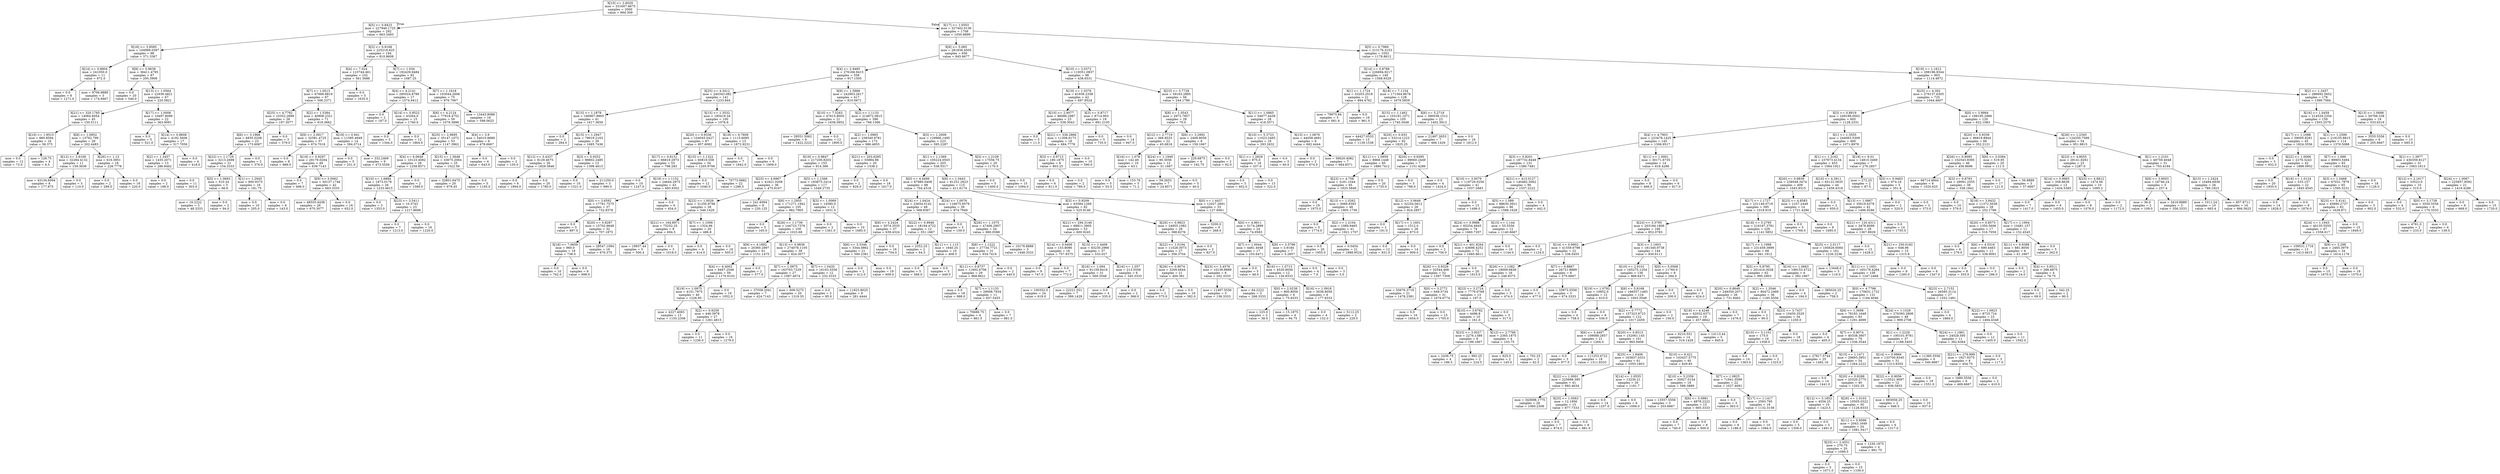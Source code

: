 digraph Tree {
node [shape=box] ;
0 [label="X[10] <= 2.6029\nmse = 331607.4675\nsamples = 2000\nvalue = 994.309"] ;
1 [label="X[5] <= 0.8423\nmse = 227946.1725\nsamples = 292\nvalue = 663.3493"] ;
0 -> 1 [labeldistance=2.5, labelangle=45, headlabel="True"] ;
2 [label="X[18] <= 3.9585\nmse = 104999.0397\nsamples = 98\nvalue = 371.3367"] ;
1 -> 2 ;
3 [label="X[14] <= 0.8804\nmse = 241050.0\nsamples = 11\nvalue = 972.0"] ;
2 -> 3 ;
4 [label="mse = 0.0\nsamples = 8\nvalue = 1271.0"] ;
3 -> 4 ;
5 [label="mse = 9706.8889\nsamples = 3\nvalue = 174.6667"] ;
3 -> 5 ;
6 [label="X[8] <= 0.9638\nmse = 36411.4795\nsamples = 87\nvalue = 295.3908"] ;
2 -> 6 ;
7 [label="mse = 0.0\nsamples = 20\nvalue = 546.0"] ;
6 -> 7 ;
8 [label="X[13] <= 1.0564\nmse = 22936.4821\nsamples = 67\nvalue = 220.5821"] ;
6 -> 8 ;
9 [label="X[21] <= 320.1785\nmse = 14064.6054\nsamples = 45\nvalue = 150.5111"] ;
8 -> 9 ;
10 [label="X[10] <= 1.9515\nmse = 860.8594\nsamples = 16\nvalue = 56.375"] ;
9 -> 10 ;
11 [label="mse = 0.0\nsamples = 12\nvalue = 73.0"] ;
10 -> 11 ;
12 [label="mse = 126.75\nsamples = 4\nvalue = 6.5"] ;
10 -> 12 ;
13 [label="X[8] <= 1.0952\nmse = 13762.799\nsamples = 29\nvalue = 202.4483"] ;
9 -> 13 ;
14 [label="X[12] <= 3.8109\nmse = 32284.4132\nsamples = 11\nvalue = 159.3636"] ;
13 -> 14 ;
15 [label="mse = 43134.6094\nsamples = 8\nvalue = 177.875"] ;
14 -> 15 ;
16 [label="mse = 0.0\nsamples = 3\nvalue = 110.0"] ;
14 -> 16 ;
17 [label="X[26] <= 1.13\nmse = 616.3951\nsamples = 18\nvalue = 228.7778"] ;
13 -> 17 ;
18 [label="mse = 0.0\nsamples = 2\nvalue = 299.0"] ;
17 -> 18 ;
19 [label="mse = 0.0\nsamples = 16\nvalue = 220.0"] ;
17 -> 19 ;
20 [label="X[17] <= 1.0006\nmse = 10497.8099\nsamples = 22\nvalue = 363.9091"] ;
8 -> 20 ;
21 [label="mse = 0.0\nsamples = 5\nvalue = 521.0"] ;
20 -> 21 ;
22 [label="X[14] <= 0.8608\nmse = 4192.5606\nsamples = 17\nvalue = 317.7059"] ;
20 -> 22 ;
23 [label="X[2] <= 1.3457\nmse = 1435.2071\nsamples = 13\nvalue = 286.8462"] ;
22 -> 23 ;
24 [label="mse = 0.0\nsamples = 2\nvalue = 198.0"] ;
23 -> 24 ;
25 [label="mse = 0.0\nsamples = 11\nvalue = 303.0"] ;
23 -> 25 ;
26 [label="mse = 0.0\nsamples = 4\nvalue = 418.0"] ;
22 -> 26 ;
27 [label="X[3] <= 0.9168\nmse = 225218.625\nsamples = 194\nvalue = 810.8608"] ;
1 -> 27 ;
28 [label="X[4] <= 7.024\nmse = 123744.461\nsamples = 102\nvalue = 561.5686"] ;
27 -> 28 ;
29 [label="X[7] <= 1.0513\nmse = 67666.8819\nsamples = 97\nvalue = 506.2371"] ;
28 -> 29 ;
30 [label="X[25] <= 4.7792\nmse = 10352.2899\nsamples = 26\nvalue = 197.3077"] ;
29 -> 30 ;
31 [label="X[6] <= 3.1968\nmse = 6835.0208\nsamples = 23\nvalue = 173.6087"] ;
30 -> 31 ;
32 [label="X[22] <= 1.1729\nmse = 3213.2698\nsamples = 21\nvalue = 154.3333"] ;
31 -> 32 ;
33 [label="X[5] <= 1.0693\nmse = 510.24\nsamples = 5\nvalue = 66.6"] ;
32 -> 33 ;
34 [label="mse = 16.2222\nsamples = 3\nvalue = 48.3333"] ;
33 -> 34 ;
35 [label="mse = 0.0\nsamples = 2\nvalue = 94.0"] ;
33 -> 35 ;
36 [label="X[1] <= 1.2945\nmse = 900.9375\nsamples = 16\nvalue = 181.75"] ;
32 -> 36 ;
37 [label="mse = 0.0\nsamples = 10\nvalue = 205.0"] ;
36 -> 37 ;
38 [label="mse = 0.0\nsamples = 6\nvalue = 143.0"] ;
36 -> 38 ;
39 [label="mse = 0.0\nsamples = 2\nvalue = 376.0"] ;
31 -> 39 ;
40 [label="mse = 0.0\nsamples = 3\nvalue = 379.0"] ;
30 -> 40 ;
41 [label="X[2] <= 1.5384\nmse = 40908.2321\nsamples = 71\nvalue = 619.3662"] ;
29 -> 41 ;
42 [label="X[9] <= 2.0917\nmse = 32581.4725\nsamples = 57\nvalue = 674.7018"] ;
41 -> 42 ;
43 [label="mse = 0.0\nsamples = 8\nvalue = 889.0"] ;
42 -> 43 ;
44 [label="X[19] <= 0.9297\nmse = 29179.0204\nsamples = 49\nvalue = 639.7143"] ;
42 -> 44 ;
45 [label="mse = 0.0\nsamples = 7\nvalue = 498.0"] ;
44 -> 45 ;
46 [label="X[9] <= 3.0062\nmse = 30137.1746\nsamples = 42\nvalue = 663.3333"] ;
44 -> 46 ;
47 [label="mse = 48555.4438\nsamples = 26\nvalue = 670.3077"] ;
46 -> 47 ;
48 [label="mse = 0.0\nsamples = 16\nvalue = 652.0"] ;
46 -> 48 ;
49 [label="X[19] <= 0.941\nmse = 11585.4949\nsamples = 14\nvalue = 394.0714"] ;
41 -> 49 ;
50 [label="mse = 0.0\nsamples = 5\nvalue = 251.0"] ;
49 -> 50 ;
51 [label="mse = 332.2469\nsamples = 9\nvalue = 473.5556"] ;
49 -> 51 ;
52 [label="mse = 0.0\nsamples = 5\nvalue = 1635.0"] ;
28 -> 52 ;
53 [label="X[7] <= 1.034\nmse = 192429.9484\nsamples = 92\nvalue = 1087.25"] ;
27 -> 53 ;
54 [label="X[4] <= 4.2141\nmse = 295024.8789\nsamples = 17\nvalue = 1574.9412"] ;
53 -> 54 ;
55 [label="mse = 0.0\nsamples = 2\nvalue = 187.0"] ;
54 -> 55 ;
56 [label="X[14] <= 0.8522\nmse = 43264.0\nsamples = 15\nvalue = 1760.0"] ;
54 -> 56 ;
57 [label="mse = 0.0\nsamples = 3\nvalue = 1344.0"] ;
56 -> 57 ;
58 [label="mse = 0.0\nsamples = 12\nvalue = 1864.0"] ;
56 -> 58 ;
59 [label="X[7] <= 1.1618\nmse = 103044.2606\nsamples = 75\nvalue = 976.7067"] ;
53 -> 59 ;
60 [label="X[6] <= 4.2124\nmse = 77918.4752\nsamples = 59\nvalue = 1079.3898"] ;
59 -> 60 ;
61 [label="X[25] <= 2.9695\nmse = 35147.1072\nsamples = 53\nvalue = 1147.3962"] ;
60 -> 61 ;
62 [label="X[4] <= 6.0649\nmse = 10123.4082\nsamples = 28\nvalue = 1258.8571"] ;
61 -> 62 ;
63 [label="X[10] <= 1.6884\nmse = 1873.0178\nsamples = 26\nvalue = 1233.4615"] ;
62 -> 63 ;
64 [label="mse = 0.0\nsamples = 3\nvalue = 1353.0"] ;
63 -> 64 ;
65 [label="X[23] <= 3.5411\nmse = 10.3743\nsamples = 23\nvalue = 1217.8696"] ;
63 -> 65 ;
66 [label="mse = 0.0\nsamples = 7\nvalue = 1213.0"] ;
65 -> 66 ;
67 [label="mse = 0.0\nsamples = 16\nvalue = 1220.0"] ;
65 -> 67 ;
68 [label="mse = 0.0\nsamples = 2\nvalue = 1589.0"] ;
62 -> 68 ;
69 [label="X[15] <= 1.5648\nmse = 33675.2064\nsamples = 25\nvalue = 1022.56"] ;
61 -> 69 ;
70 [label="mse = 32801.6475\nsamples = 20\nvalue = 979.45"] ;
69 -> 70 ;
71 [label="mse = 0.0\nsamples = 5\nvalue = 1195.0"] ;
69 -> 71 ;
72 [label="X[4] <= 3.9\nmse = 54010.8889\nsamples = 6\nvalue = 478.6667"] ;
60 -> 72 ;
73 [label="mse = 0.0\nsamples = 4\nvalue = 643.0"] ;
72 -> 73 ;
74 [label="mse = 0.0\nsamples = 2\nvalue = 150.0"] ;
72 -> 74 ;
75 [label="mse = 13443.8086\nsamples = 16\nvalue = 598.0625"] ;
59 -> 75 ;
76 [label="X[17] <= 1.0503\nmse = 327402.0136\nsamples = 1708\nvalue = 1050.8899"] ;
0 -> 76 [labeldistance=2.5, labelangle=-45, headlabel="False"] ;
77 [label="X[9] <= 5.085\nmse = 281836.4505\nsamples = 656\nvalue = 845.6677"] ;
76 -> 77 ;
78 [label="X[4] <= 2.9485\nmse = 276168.9415\nsamples = 558\nvalue = 917.1505"] ;
77 -> 78 ;
79 [label="X[25] <= 4.3412\nmse = 240343.082\nsamples = 141\nvalue = 1233.844"] ;
78 -> 79 ;
80 [label="X[15] <= 1.1878\nmse = 166907.8905\nsamples = 41\nvalue = 1617.3659"] ;
79 -> 80 ;
81 [label="mse = 0.0\nsamples = 2\nvalue = 284.0"] ;
80 -> 81 ;
82 [label="X[15] <= 1.2947\nmse = 79619.2163\nsamples = 39\nvalue = 1685.7436"] ;
80 -> 82 ;
83 [label="X[12] <= 3.4337\nmse = 8129.4675\nsamples = 26\nvalue = 1829.3846"] ;
82 -> 83 ;
84 [label="mse = 0.0\nsamples = 6\nvalue = 1994.0"] ;
83 -> 84 ;
85 [label="mse = 0.0\nsamples = 20\nvalue = 1780.0"] ;
83 -> 85 ;
86 [label="X[3] <= 0.9352\nmse = 98802.2485\nsamples = 13\nvalue = 1398.4615"] ;
82 -> 86 ;
87 [label="mse = 0.0\nsamples = 10\nvalue = 1521.0"] ;
86 -> 87 ;
88 [label="mse = 211250.0\nsamples = 3\nvalue = 990.0"] ;
86 -> 88 ;
89 [label="X[15] <= 1.3532\nmse = 185419.34\nsamples = 100\nvalue = 1076.6"] ;
79 -> 89 ;
90 [label="X[20] <= 0.9336\nmse = 104045.0427\nsamples = 87\nvalue = 957.6092"] ;
89 -> 90 ;
91 [label="X[17] <= 0.8151\nmse = 66819.2973\nsamples = 53\nvalue = 798.283"] ;
90 -> 91 ;
92 [label="mse = 0.0\nsamples = 10\nvalue = 1247.0"] ;
91 -> 92 ;
93 [label="X[19] <= 1.1152\nmse = 24644.2975\nsamples = 43\nvalue = 693.9302"] ;
91 -> 93 ;
94 [label="X[0] <= 3.6592\nmse = 17791.7575\nsamples = 37\nvalue = 732.8378"] ;
93 -> 94 ;
95 [label="mse = 0.0\nsamples = 5\nvalue = 897.0"] ;
94 -> 95 ;
96 [label="X[20] <= 0.8287\nmse = 15702.9648\nsamples = 32\nvalue = 707.1875"] ;
94 -> 96 ;
97 [label="X[18] <= 7.0659\nmse = 960.0\nsamples = 16\nvalue = 738.0"] ;
96 -> 97 ;
98 [label="mse = 0.0\nsamples = 10\nvalue = 762.0"] ;
97 -> 98 ;
99 [label="mse = 0.0\nsamples = 6\nvalue = 698.0"] ;
97 -> 99 ;
100 [label="mse = 28547.1094\nsamples = 16\nvalue = 676.375"] ;
96 -> 100 ;
101 [label="mse = 0.0\nsamples = 6\nvalue = 454.0"] ;
93 -> 101 ;
102 [label="X[15] <= 1.1322\nmse = 60819.558\nsamples = 34\nvalue = 1205.9706"] ;
90 -> 102 ;
103 [label="mse = 0.0\nsamples = 12\nvalue = 1040.0"] ;
102 -> 103 ;
104 [label="mse = 70773.0682\nsamples = 22\nvalue = 1296.5"] ;
102 -> 104 ;
105 [label="X[18] <= 6.7609\nmse = 1115.6095\nsamples = 13\nvalue = 1872.9231"] ;
89 -> 105 ;
106 [label="mse = 0.0\nsamples = 7\nvalue = 1842.0"] ;
105 -> 106 ;
107 [label="mse = 0.0\nsamples = 6\nvalue = 1909.0"] ;
105 -> 107 ;
108 [label="X[9] <= 1.5968\nmse = 242903.2617\nsamples = 417\nvalue = 810.0671"] ;
78 -> 108 ;
109 [label="X[10] <= 7.5263\nmse = 47615.8005\nsamples = 21\nvalue = 1638.0952"] ;
108 -> 109 ;
110 [label="mse = 29551.5062\nsamples = 9\nvalue = 1422.2222"] ;
109 -> 110 ;
111 [label="mse = 0.0\nsamples = 12\nvalue = 1800.0"] ;
109 -> 111 ;
112 [label="X[2] <= 1.1133\nmse = 214972.0815\nsamples = 396\nvalue = 766.1566"] ;
108 -> 112 ;
113 [label="X[2] <= 1.0965\nmse = 238340.9781\nsamples = 173\nvalue = 986.4855"] ;
112 -> 113 ;
114 [label="X[19] <= 0.9847\nmse = 217200.8203\nsamples = 153\nvalue = 914.366"] ;
113 -> 114 ;
115 [label="X[25] <= 4.6967\nmse = 41621.0208\nsamples = 36\nvalue = 475.9167"] ;
114 -> 115 ;
116 [label="X[22] <= 1.0026\nmse = 31250.9796\nsamples = 28\nvalue = 546.1429"] ;
115 -> 116 ;
117 [label="X[21] <= 164.8971\nmse = 75252.25\nsamples = 8\nvalue = 694.5"] ;
116 -> 117 ;
118 [label="mse = 19937.44\nsamples = 5\nvalue = 500.4"] ;
117 -> 118 ;
119 [label="mse = 0.0\nsamples = 3\nvalue = 1018.0"] ;
117 -> 119 ;
120 [label="X[7] <= 1.1006\nmse = 1324.96\nsamples = 20\nvalue = 486.8"] ;
116 -> 120 ;
121 [label="mse = 0.0\nsamples = 4\nvalue = 414.0"] ;
120 -> 121 ;
122 [label="mse = 0.0\nsamples = 16\nvalue = 505.0"] ;
120 -> 122 ;
123 [label="mse = 241.6094\nsamples = 8\nvalue = 230.125"] ;
115 -> 123 ;
124 [label="X[5] <= 1.1566\nmse = 193875.2414\nsamples = 117\nvalue = 1049.2735"] ;
114 -> 124 ;
125 [label="X[6] <= 1.2955\nmse = 171271.1942\nsamples = 105\nvalue = 982.7905"] ;
124 -> 125 ;
126 [label="mse = 0.0\nsamples = 5\nvalue = 165.0"] ;
125 -> 126 ;
127 [label="X[26] <= 1.1739\nmse = 144723.7376\nsamples = 100\nvalue = 1023.68"] ;
125 -> 127 ;
128 [label="X[9] <= 4.1892\nmse = 20360.2897\nsamples = 61\nvalue = 1151.1475"] ;
127 -> 128 ;
129 [label="X[4] <= 6.4002\nmse = 9497.2548\nsamples = 59\nvalue = 1170.6102"] ;
128 -> 129 ;
130 [label="X[19] <= 1.0975\nmse = 4151.7975\nsamples = 40\nvalue = 1226.95"] ;
129 -> 130 ;
131 [label="mse = 4227.4083\nsamples = 13\nvalue = 1155.2308"] ;
130 -> 131 ;
132 [label="X[2] <= 0.9259\nmse = 446.3978\nsamples = 27\nvalue = 1261.4815"] ;
130 -> 132 ;
133 [label="mse = 0.0\nsamples = 11\nvalue = 1236.0"] ;
132 -> 133 ;
134 [label="mse = 0.0\nsamples = 16\nvalue = 1279.0"] ;
132 -> 134 ;
135 [label="mse = 0.0\nsamples = 19\nvalue = 1052.0"] ;
129 -> 135 ;
136 [label="mse = 0.0\nsamples = 2\nvalue = 577.0"] ;
128 -> 136 ;
137 [label="X[13] <= 0.9836\nmse = 274078.1105\nsamples = 39\nvalue = 824.3077"] ;
127 -> 137 ;
138 [label="X[7] <= 1.0975\nmse = 163763.7229\nsamples = 27\nvalue = 1087.4074"] ;
137 -> 138 ;
139 [label="mse = 37058.2041\nsamples = 7\nvalue = 424.7143"] ;
138 -> 139 ;
140 [label="mse = 606.5275\nsamples = 20\nvalue = 1319.35"] ;
138 -> 140 ;
141 [label="X[7] <= 1.0435\nmse = 16103.5556\nsamples = 12\nvalue = 232.3333"] ;
137 -> 141 ;
142 [label="mse = 0.0\nsamples = 3\nvalue = 85.0"] ;
141 -> 142 ;
143 [label="mse = 11823.8025\nsamples = 9\nvalue = 281.4444"] ;
141 -> 143 ;
144 [label="X[3] <= 1.0069\nmse = 14580.0\nsamples = 12\nvalue = 1631.0"] ;
124 -> 144 ;
145 [label="mse = 0.0\nsamples = 2\nvalue = 1361.0"] ;
144 -> 145 ;
146 [label="mse = 0.0\nsamples = 10\nvalue = 1685.0"] ;
144 -> 146 ;
147 [label="X[21] <= 203.6285\nmse = 55884.96\nsamples = 20\nvalue = 1538.2"] ;
113 -> 147 ;
148 [label="mse = 0.0\nsamples = 2\nvalue = 829.0"] ;
147 -> 148 ;
149 [label="mse = 0.0\nsamples = 18\nvalue = 1617.0"] ;
147 -> 149 ;
150 [label="X[3] <= 1.2009\nmse = 129966.1495\nsamples = 223\nvalue = 595.2287"] ;
112 -> 150 ;
151 [label="X[1] <= 1.1369\nmse = 105224.0503\nsamples = 203\nvalue = 538.5517"] ;
150 -> 151 ;
152 [label="X[0] <= 4.4499\nmse = 87980.0408\nsamples = 88\nvalue = 704.4318"] ;
151 -> 152 ;
153 [label="X[24] <= 1.0424\nmse = 23654.0142\nsamples = 49\nvalue = 568.8367"] ;
152 -> 153 ;
154 [label="X[9] <= 4.2424\nmse = 5074.3535\nsamples = 37\nvalue = 639.4324"] ;
153 -> 154 ;
155 [label="X[6] <= 3.3346\nmse = 3344.0862\nsamples = 21\nvalue = 590.2381"] ;
154 -> 155 ;
156 [label="mse = 0.0\nsamples = 2\nvalue = 412.0"] ;
155 -> 156 ;
157 [label="mse = 0.0\nsamples = 19\nvalue = 609.0"] ;
155 -> 157 ;
158 [label="mse = 0.0\nsamples = 16\nvalue = 704.0"] ;
154 -> 158 ;
159 [label="X[22] <= 0.9946\nmse = 18194.4722\nsamples = 12\nvalue = 351.1667"] ;
153 -> 159 ;
160 [label="mse = 2352.25\nsamples = 2\nvalue = 64.5"] ;
159 -> 160 ;
161 [label="X[11] <= 1.115\nmse = 1640.25\nsamples = 10\nvalue = 408.5"] ;
159 -> 161 ;
162 [label="mse = 0.0\nsamples = 5\nvalue = 368.0"] ;
161 -> 162 ;
163 [label="mse = 0.0\nsamples = 5\nvalue = 449.0"] ;
161 -> 163 ;
164 [label="X[24] <= 1.0076\nmse = 116675.9579\nsamples = 39\nvalue = 874.7949"] ;
152 -> 164 ;
165 [label="mse = 0.0\nsamples = 5\nvalue = 159.0"] ;
164 -> 165 ;
166 [label="X[26] <= 1.1075\nmse = 47406.2907\nsamples = 34\nvalue = 980.0588"] ;
164 -> 166 ;
167 [label="X[8] <= 1.1222\nmse = 27734.7721\nsamples = 31\nvalue = 934.7419"] ;
166 -> 167 ;
168 [label="X[11] <= 0.8737\nmse = 11602.6706\nsamples = 29\nvalue = 968.8621"] ;
167 -> 168 ;
169 [label="mse = 0.0\nsamples = 18\nvalue = 988.0"] ;
168 -> 169 ;
170 [label="X[7] <= 1.1133\nmse = 29008.7934\nsamples = 11\nvalue = 937.5455"] ;
168 -> 170 ;
171 [label="mse = 70686.75\nsamples = 4\nvalue = 861.5"] ;
170 -> 171 ;
172 [label="mse = 0.0\nsamples = 7\nvalue = 981.0"] ;
170 -> 172 ;
173 [label="mse = 0.0\nsamples = 2\nvalue = 440.0"] ;
167 -> 173 ;
174 [label="mse = 10176.8889\nsamples = 3\nvalue = 1448.3333"] ;
166 -> 174 ;
175 [label="X[8] <= 1.0443\nmse = 81251.2623\nsamples = 115\nvalue = 411.6174"] ;
151 -> 175 ;
176 [label="X[3] <= 0.9209\nmse = 63584.1269\nsamples = 82\nvalue = 525.9146"] ;
175 -> 176 ;
177 [label="X[21] <= 294.3146\nmse = 68811.3905\nsamples = 53\nvalue = 600.9245"] ;
176 -> 177 ;
178 [label="X[14] <= 0.9406\nmse = 153.8086\nsamples = 16\nvalue = 757.9375"] ;
177 -> 178 ;
179 [label="mse = 0.0\nsamples = 9\nvalue = 747.0"] ;
178 -> 179 ;
180 [label="mse = 0.0\nsamples = 7\nvalue = 772.0"] ;
178 -> 180 ;
181 [label="X[15] <= 1.4406\nmse = 83230.2966\nsamples = 37\nvalue = 533.027"] ;
177 -> 181 ;
182 [label="X[16] <= 1.094\nmse = 91159.8418\nsamples = 31\nvalue = 569.3548"] ;
181 -> 182 ;
183 [label="mse = 100352.0\nsamples = 24\nvalue = 619.0"] ;
182 -> 183 ;
184 [label="mse = 22221.551\nsamples = 7\nvalue = 399.1429"] ;
182 -> 184 ;
185 [label="X[16] <= 1.057\nmse = 213.5556\nsamples = 6\nvalue = 345.3333"] ;
181 -> 185 ;
186 [label="mse = 0.0\nsamples = 4\nvalue = 335.0"] ;
185 -> 186 ;
187 [label="mse = 0.0\nsamples = 2\nvalue = 366.0"] ;
185 -> 187 ;
188 [label="X[20] <= 0.9823\nmse = 24955.1082\nsamples = 29\nvalue = 388.8276"] ;
176 -> 188 ;
189 [label="X[22] <= 1.0194\nmse = 11528.3073\nsamples = 27\nvalue = 356.3704"] ;
188 -> 189 ;
190 [label="X[26] <= 0.9074\nmse = 3209.6644\nsamples = 21\nvalue = 400.381"] ;
189 -> 190 ;
191 [label="mse = 0.0\nsamples = 2\nvalue = 575.0"] ;
190 -> 191 ;
192 [label="mse = 0.0\nsamples = 19\nvalue = 382.0"] ;
190 -> 192 ;
193 [label="X[23] <= 3.4576\nmse = 10136.8889\nsamples = 6\nvalue = 202.3333"] ;
189 -> 193 ;
194 [label="mse = 11497.5556\nsamples = 3\nvalue = 136.3333"] ;
193 -> 194 ;
195 [label="mse = 64.2222\nsamples = 3\nvalue = 268.3333"] ;
193 -> 195 ;
196 [label="mse = 0.0\nsamples = 2\nvalue = 827.0"] ;
188 -> 196 ;
197 [label="X[0] <= 1.4437\nmse = 12027.2691\nsamples = 33\nvalue = 127.6061"] ;
175 -> 197 ;
198 [label="mse = 3200.0\nsamples = 9\nvalue = 268.0"] ;
197 -> 198 ;
199 [label="X[0] <= 4.9611\nmse = 5174.2899\nsamples = 24\nvalue = 74.9583"] ;
197 -> 199 ;
200 [label="X[7] <= 1.0044\nmse = 4481.4048\nsamples = 17\nvalue = 103.6471"] ;
199 -> 200 ;
201 [label="mse = 0.0\nsamples = 5\nvalue = 48.0"] ;
200 -> 201 ;
202 [label="X[16] <= 1.0713\nmse = 4520.8056\nsamples = 12\nvalue = 126.8333"] ;
200 -> 202 ;
203 [label="X[0] <= 2.0238\nmse = 800.8056\nsamples = 6\nvalue = 75.8333"] ;
202 -> 203 ;
204 [label="mse = 225.0\nsamples = 2\nvalue = 38.0"] ;
203 -> 204 ;
205 [label="mse = 15.1875\nsamples = 4\nvalue = 94.75"] ;
203 -> 205 ;
206 [label="X[16] <= 1.0918\nmse = 3038.8056\nsamples = 6\nvalue = 177.8333"] ;
202 -> 206 ;
207 [label="mse = 0.0\nsamples = 4\nvalue = 152.0"] ;
206 -> 207 ;
208 [label="mse = 5112.25\nsamples = 2\nvalue = 229.5"] ;
206 -> 208 ;
209 [label="X[9] <= 3.5796\nmse = 3.9184\nsamples = 7\nvalue = 5.2857"] ;
199 -> 209 ;
210 [label="mse = 0.0\nsamples = 4\nvalue = 7.0"] ;
209 -> 210 ;
211 [label="mse = 0.0\nsamples = 3\nvalue = 3.0"] ;
209 -> 211 ;
212 [label="X[3] <= 1.2109\nmse = 17556.75\nsamples = 20\nvalue = 1170.5"] ;
150 -> 212 ;
213 [label="mse = 0.0\nsamples = 5\nvalue = 1400.0"] ;
212 -> 213 ;
214 [label="mse = 0.0\nsamples = 15\nvalue = 1094.0"] ;
212 -> 214 ;
215 [label="X[10] <= 3.0372\nmse = 119351.0837\nsamples = 98\nvalue = 438.6531"] ;
77 -> 215 ;
216 [label="X[19] <= 1.0376\nmse = 81938.2358\nsamples = 42\nvalue = 697.9524"] ;
215 -> 216 ;
217 [label="X[10] <= 2.9077\nmse = 86086.2987\nsamples = 23\nvalue = 538.3043"] ;
216 -> 217 ;
218 [label="mse = 0.0\nsamples = 5\nvalue = 11.0"] ;
217 -> 218 ;
219 [label="X[21] <= 336.2866\nmse = 11308.6173\nsamples = 18\nvalue = 684.7778"] ;
217 -> 219 ;
220 [label="X[3] <= 0.9713\nmse = 180.1875\nsamples = 8\nvalue = 803.25"] ;
219 -> 220 ;
221 [label="mse = 0.0\nsamples = 6\nvalue = 811.0"] ;
220 -> 221 ;
222 [label="mse = 0.0\nsamples = 2\nvalue = 780.0"] ;
220 -> 222 ;
223 [label="mse = 0.0\nsamples = 10\nvalue = 590.0"] ;
219 -> 223 ;
224 [label="X[3] <= 0.8717\nmse = 8714.903\nsamples = 19\nvalue = 891.2105"] ;
216 -> 224 ;
225 [label="mse = 0.0\nsamples = 5\nvalue = 735.0"] ;
224 -> 225 ;
226 [label="mse = 0.0\nsamples = 14\nvalue = 947.0"] ;
224 -> 226 ;
227 [label="X[23] <= 3.7728\nmse = 59163.2895\nsamples = 56\nvalue = 244.1786"] ;
215 -> 227 ;
228 [label="X[8] <= 1.0543\nmse = 2972.7857\nsamples = 28\nvalue = 70.0"] ;
227 -> 228 ;
229 [label="X[12] <= 2.7719\nmse = 366.8533\nsamples = 22\nvalue = 45.6818"] ;
228 -> 229 ;
230 [label="X[16] <= 1.078\nmse = 142.49\nsamples = 10\nvalue = 63.1"] ;
229 -> 230 ;
231 [label="mse = 0.0\nsamples = 5\nvalue = 55.0"] ;
230 -> 231 ;
232 [label="mse = 153.76\nsamples = 5\nvalue = 71.2"] ;
230 -> 232 ;
233 [label="X[24] <= 1.1949\nmse = 90.3056\nsamples = 12\nvalue = 31.1667"] ;
229 -> 233 ;
234 [label="mse = 59.2653\nsamples = 7\nvalue = 24.8571"] ;
233 -> 234 ;
235 [label="mse = 0.0\nsamples = 5\nvalue = 40.0"] ;
233 -> 235 ;
236 [label="X[6] <= 3.2992\nmse = 2408.8056\nsamples = 6\nvalue = 159.1667"] ;
228 -> 236 ;
237 [label="mse = 229.6875\nsamples = 4\nvalue = 192.75"] ;
236 -> 237 ;
238 [label="mse = 0.0\nsamples = 2\nvalue = 92.0"] ;
236 -> 238 ;
239 [label="X[11] <= 1.0865\nmse = 54677.4439\nsamples = 28\nvalue = 418.3571"] ;
227 -> 239 ;
240 [label="X[10] <= 5.3723\nmse = 11023.2465\nsamples = 19\nvalue = 293.2632"] ;
239 -> 240 ;
241 [label="X[1] <= 1.2829\nmse = 975.0\nsamples = 16\nvalue = 337.0"] ;
240 -> 241 ;
242 [label="mse = 0.0\nsamples = 3\nvalue = 402.0"] ;
241 -> 242 ;
243 [label="mse = 0.0\nsamples = 13\nvalue = 322.0"] ;
241 -> 243 ;
244 [label="mse = 0.0\nsamples = 3\nvalue = 60.0"] ;
240 -> 244 ;
245 [label="X[15] <= 1.0676\nmse = 44058.4691\nsamples = 9\nvalue = 682.4444"] ;
239 -> 245 ;
246 [label="mse = 0.0\nsamples = 2\nvalue = 674.0"] ;
245 -> 246 ;
247 [label="mse = 56620.4082\nsamples = 7\nvalue = 684.8571"] ;
245 -> 247 ;
248 [label="X[5] <= 0.7969\nmse = 313176.3153\nsamples = 1052\nvalue = 1178.8612"] ;
76 -> 248 ;
249 [label="X[14] <= 0.8788\nmse = 226694.9217\nsamples = 149\nvalue = 1568.9329"] ;
248 -> 249 ;
250 [label="X[1] <= 1.1724\nmse = 33203.2018\nsamples = 21\nvalue = 894.4762"] ;
249 -> 250 ;
251 [label="mse = 79975.84\nsamples = 5\nvalue = 681.6"] ;
250 -> 251 ;
252 [label="mse = 0.0\nsamples = 16\nvalue = 961.0"] ;
250 -> 252 ;
253 [label="X[18] <= 7.1154\nmse = 171564.8676\nsamples = 128\nvalue = 1679.5859"] ;
249 -> 253 ;
254 [label="X[15] <= 1.1462\nmse = 103191.1071\nsamples = 105\nvalue = 1740.3048"] ;
253 -> 254 ;
255 [label="mse = 44427.0533\nsamples = 13\nvalue = 1139.1538"] ;
254 -> 255 ;
256 [label="X[20] <= 0.933\nmse = 53214.1223\nsamples = 92\nvalue = 1825.25"] ;
254 -> 256 ;
257 [label="X[11] <= 1.0959\nmse = 8968.1448\nsamples = 85\nvalue = 1880.7412"] ;
256 -> 257 ;
258 [label="X[23] <= 4.708\nmse = 3181.1044\nsamples = 65\nvalue = 1925.5846"] ;
257 -> 258 ;
259 [label="mse = 0.0\nsamples = 19\nvalue = 1975.0"] ;
258 -> 259 ;
260 [label="X[13] <= 1.0262\nmse = 3069.8393\nsamples = 46\nvalue = 1905.1739"] ;
258 -> 260 ;
261 [label="mse = 0.0\nsamples = 5\nvalue = 1774.0"] ;
260 -> 261 ;
262 [label="X[2] <= 1.2104\nmse = 1089.9465\nsamples = 41\nvalue = 1921.1707"] ;
260 -> 262 ;
263 [label="mse = 0.0\nsamples = 20\nvalue = 1955.0"] ;
262 -> 263 ;
264 [label="mse = 0.0454\nsamples = 21\nvalue = 1888.9524"] ;
262 -> 264 ;
265 [label="mse = 0.0\nsamples = 20\nvalue = 1735.0"] ;
257 -> 265 ;
266 [label="X[20] <= 0.9395\nmse = 99060.2449\nsamples = 7\nvalue = 1151.4286"] ;
256 -> 266 ;
267 [label="mse = 0.0\nsamples = 3\nvalue = 788.0"] ;
266 -> 267 ;
268 [label="mse = 0.0\nsamples = 4\nvalue = 1424.0"] ;
266 -> 268 ;
269 [label="X[6] <= 5.2718\nmse = 390038.1512\nsamples = 23\nvalue = 1402.3913"] ;
253 -> 269 ;
270 [label="mse = 21497.2653\nsamples = 7\nvalue = 466.1429"] ;
269 -> 270 ;
271 [label="mse = 0.0\nsamples = 16\nvalue = 1812.0"] ;
269 -> 271 ;
272 [label="X[19] <= 1.1612\nmse = 298196.9344\nsamples = 903\nvalue = 1114.4972"] ;
248 -> 272 ;
273 [label="X[25] <= 4.302\nmse = 276137.6305\nsamples = 725\nvalue = 1044.4607"] ;
272 -> 273 ;
274 [label="X[3] <= 0.8919\nmse = 249198.0002\nsamples = 605\nvalue = 1128.2331"] ;
273 -> 274 ;
275 [label="X[4] <= 4.7903\nmse = 223478.1425\nsamples = 145\nvalue = 1306.9517"] ;
274 -> 275 ;
276 [label="X[3] <= 0.8201\nmse = 187732.8449\nsamples = 131\nvalue = 1380.7481"] ;
275 -> 276 ;
277 [label="X[10] <= 3.0079\nmse = 119729.0256\nsamples = 41\nvalue = 1037.2683"] ;
276 -> 277 ;
278 [label="X[12] <= 3.0649\nmse = 32254.0612\nsamples = 28\nvalue = 824.2857"] ;
277 -> 278 ;
279 [label="mse = 0.0\nsamples = 2\nvalue = 191.0"] ;
278 -> 279 ;
280 [label="X[17] <= 1.1601\nmse = 1512.0\nsamples = 26\nvalue = 873.0"] ;
278 -> 280 ;
281 [label="mse = 0.0\nsamples = 12\nvalue = 831.0"] ;
280 -> 281 ;
282 [label="mse = 0.0\nsamples = 14\nvalue = 909.0"] ;
280 -> 282 ;
283 [label="mse = 0.0\nsamples = 13\nvalue = 1496.0"] ;
277 -> 283 ;
284 [label="X[21] <= 413.0127\nmse = 140482.5062\nsamples = 90\nvalue = 1537.2222"] ;
276 -> 284 ;
285 [label="X[5] <= 1.089\nmse = 88630.3921\nsamples = 86\nvalue = 1588.1628"] ;
284 -> 285 ;
286 [label="X[24] <= 0.9986\nmse = 65254.4945\nsamples = 74\nvalue = 1660.7297"] ;
285 -> 286 ;
287 [label="mse = 0.0\nsamples = 2\nvalue = 756.0"] ;
286 -> 287 ;
288 [label="X[21] <= 401.8264\nmse = 43698.4252\nsamples = 72\nvalue = 1685.8611"] ;
286 -> 288 ;
289 [label="X[26] <= 0.9329\nmse = 32544.466\nsamples = 52\nvalue = 1597.7308"] ;
288 -> 289 ;
290 [label="mse = 55676.3719\nsamples = 21\nvalue = 1478.2381"] ;
289 -> 290 ;
291 [label="X[0] <= 3.2772\nmse = 649.5734\nsamples = 31\nvalue = 1678.6774"] ;
289 -> 291 ;
292 [label="mse = 0.0\nsamples = 16\nvalue = 1654.0"] ;
291 -> 292 ;
293 [label="mse = 0.0\nsamples = 15\nvalue = 1705.0"] ;
291 -> 293 ;
294 [label="mse = 0.0\nsamples = 20\nvalue = 1915.0"] ;
288 -> 294 ;
295 [label="X[15] <= 1.144\nmse = 55.5556\nsamples = 12\nvalue = 1140.6667"] ;
285 -> 295 ;
296 [label="mse = 0.0\nsamples = 10\nvalue = 1144.0"] ;
295 -> 296 ;
297 [label="mse = 0.0\nsamples = 2\nvalue = 1124.0"] ;
295 -> 297 ;
298 [label="mse = 0.0\nsamples = 4\nvalue = 442.0"] ;
284 -> 298 ;
299 [label="X[11] <= 1.0001\nmse = 30171.6735\nsamples = 14\nvalue = 616.4286"] ;
275 -> 299 ;
300 [label="mse = 0.0\nsamples = 8\nvalue = 466.0"] ;
299 -> 300 ;
301 [label="mse = 0.0\nsamples = 6\nvalue = 817.0"] ;
299 -> 301 ;
302 [label="X[1] <= 1.3555\nmse = 244063.5309\nsamples = 460\nvalue = 1071.8978"] ;
274 -> 302 ;
303 [label="X[1] <= 1.3162\nmse = 237673.4134\nsamples = 453\nvalue = 1084.1921"] ;
302 -> 303 ;
304 [label="X[20] <= 0.9839\nmse = 239548.3474\nsamples = 409\nvalue = 1043.9315"] ;
303 -> 304 ;
305 [label="X[17] <= 1.1727\nmse = 231149.0719\nsamples = 395\nvalue = 1019.919"] ;
304 -> 305 ;
306 [label="X[23] <= 3.3795\nmse = 203184.1806\nsamples = 166\nvalue = 852.0783"] ;
305 -> 306 ;
307 [label="X[14] <= 0.9902\nmse = 41559.6798\nsamples = 22\nvalue = 338.0455"] ;
306 -> 307 ;
308 [label="X[26] <= 1.1382\nmse = 18009.6836\nsamples = 16\nvalue = 248.9375"] ;
307 -> 308 ;
309 [label="X[23] <= 3.2724\nmse = 7779.0769\nsamples = 13\nvalue = 197.0"] ;
308 -> 309 ;
310 [label="X[10] <= 3.6782\nmse = 4496.8\nsamples = 10\nvalue = 161.0"] ;
309 -> 310 ;
311 [label="X[23] <= 3.0027\nmse = 2276.1389\nsamples = 6\nvalue = 199.1667"] ;
310 -> 311 ;
312 [label="mse = 2436.75\nsamples = 4\nvalue = 186.5"] ;
311 -> 312 ;
313 [label="mse = 992.25\nsamples = 2\nvalue = 224.5"] ;
311 -> 313 ;
314 [label="X[12] <= 2.7766\nmse = 2365.1875\nsamples = 4\nvalue = 103.75"] ;
310 -> 314 ;
315 [label="mse = 625.0\nsamples = 2\nvalue = 145.0"] ;
314 -> 315 ;
316 [label="mse = 702.25\nsamples = 2\nvalue = 62.5"] ;
314 -> 316 ;
317 [label="mse = 0.0\nsamples = 3\nvalue = 317.0"] ;
309 -> 317 ;
318 [label="mse = 0.0\nsamples = 3\nvalue = 474.0"] ;
308 -> 318 ;
319 [label="X[7] <= 0.8867\nmse = 26721.8889\nsamples = 6\nvalue = 575.6667"] ;
307 -> 319 ;
320 [label="mse = 0.0\nsamples = 3\nvalue = 477.0"] ;
319 -> 320 ;
321 [label="mse = 33973.5556\nsamples = 3\nvalue = 674.3333"] ;
319 -> 321 ;
322 [label="X[3] <= 1.1603\nmse = 181340.9738\nsamples = 144\nvalue = 930.6111"] ;
306 -> 322 ;
323 [label="X[10] <= 2.9101\nmse = 165275.1254\nsamples = 136\nvalue = 968.6471"] ;
322 -> 323 ;
324 [label="X[19] <= 1.0792\nmse = 10952.0\nsamples = 12\nvalue = 610.0"] ;
323 -> 324 ;
325 [label="mse = 0.0\nsamples = 4\nvalue = 758.0"] ;
324 -> 325 ;
326 [label="mse = 0.0\nsamples = 8\nvalue = 536.0"] ;
324 -> 326 ;
327 [label="X[6] <= 5.8168\nmse = 166557.1483\nsamples = 124\nvalue = 1003.3548"] ;
323 -> 327 ;
328 [label="X[2] <= 0.7772\nmse = 157323.9723\nsamples = 122\nvalue = 1017.2459"] ;
327 -> 328 ;
329 [label="X[6] <= 3.4497\nmse = 109088.2857\nsamples = 21\nvalue = 1264.0"] ;
328 -> 329 ;
330 [label="mse = 0.0\nsamples = 3\nvalue = 977.0"] ;
329 -> 330 ;
331 [label="mse = 111253.4722\nsamples = 18\nvalue = 1311.8333"] ;
329 -> 331 ;
332 [label="X[20] <= 0.8513\nmse = 152061.145\nsamples = 101\nvalue = 965.9406"] ;
328 -> 332 ;
333 [label="X[25] <= 1.8406\nmse = 163837.0331\nsamples = 61\nvalue = 1055.1803"] ;
332 -> 333 ;
334 [label="X[22] <= 1.0001\nmse = 225686.395\nsamples = 41\nvalue = 993.4634"] ;
333 -> 334 ;
335 [label="mse = 343698.1775\nsamples = 26\nvalue = 1060.2308"] ;
334 -> 335 ;
336 [label="X[25] <= 1.0563\nmse = 12.1956\nsamples = 15\nvalue = 877.7333"] ;
334 -> 336 ;
337 [label="mse = 0.0\nsamples = 7\nvalue = 874.0"] ;
336 -> 337 ;
338 [label="mse = 0.0\nsamples = 8\nvalue = 881.0"] ;
336 -> 338 ;
339 [label="X[14] <= 1.0555\nmse = 13230.21\nsamples = 20\nvalue = 1181.7"] ;
333 -> 339 ;
340 [label="mse = 0.0\nsamples = 14\nvalue = 1257.0"] ;
339 -> 340 ;
341 [label="mse = 0.0\nsamples = 6\nvalue = 1006.0"] ;
339 -> 341 ;
342 [label="X[10] <= 6.421\nmse = 103437.5775\nsamples = 40\nvalue = 829.85"] ;
332 -> 342 ;
343 [label="X[10] <= 5.2359\nmse = 35927.0154\nsamples = 18\nvalue = 588.3889"] ;
342 -> 343 ;
344 [label="mse = 13557.5556\nsamples = 3\nvalue = 203.6667"] ;
343 -> 344 ;
345 [label="X[6] <= 5.0981\nmse = 4878.2222\nsamples = 15\nvalue = 665.3333"] ;
343 -> 345 ;
346 [label="mse = 0.0\nsamples = 7\nvalue = 740.0"] ;
345 -> 346 ;
347 [label="mse = 0.0\nsamples = 8\nvalue = 600.0"] ;
345 -> 347 ;
348 [label="X[7] <= 1.0825\nmse = 71941.0599\nsamples = 22\nvalue = 1027.4091"] ;
342 -> 348 ;
349 [label="mse = 0.0\nsamples = 3\nvalue = 363.0"] ;
348 -> 349 ;
350 [label="X[17] <= 1.1417\nmse = 2593.795\nsamples = 19\nvalue = 1132.3158"] ;
348 -> 350 ;
351 [label="mse = 0.0\nsamples = 9\nvalue = 1186.0"] ;
350 -> 351 ;
352 [label="mse = 0.0\nsamples = 10\nvalue = 1084.0"] ;
350 -> 352 ;
353 [label="mse = 0.0\nsamples = 2\nvalue = 156.0"] ;
327 -> 353 ;
354 [label="X[0] <= 5.0568\nmse = 11760.0\nsamples = 8\nvalue = 284.0"] ;
322 -> 354 ;
355 [label="mse = 0.0\nsamples = 5\nvalue = 200.0"] ;
354 -> 355 ;
356 [label="mse = 0.0\nsamples = 3\nvalue = 424.0"] ;
354 -> 356 ;
357 [label="X[18] <= 5.2795\nmse = 216197.3781\nsamples = 229\nvalue = 1141.5852"] ;
305 -> 357 ;
358 [label="X[17] <= 1.1998\nmse = 231459.3899\nsamples = 68\nvalue = 941.1912"] ;
357 -> 358 ;
359 [label="X[5] <= 0.8795\nmse = 201416.3028\nsamples = 62\nvalue = 995.2903"] ;
358 -> 359 ;
360 [label="X[20] <= 0.8649\nmse = 249350.2071\nsamples = 26\nvalue = 731.8462"] ;
359 -> 360 ;
361 [label="X[18] <= 4.4246\nmse = 62032.6371\nsamples = 19\nvalue = 457.6842"] ;
360 -> 361 ;
362 [label="mse = 6210.551\nsamples = 14\nvalue = 319.1429"] ;
361 -> 362 ;
363 [label="mse = 14113.44\nsamples = 5\nvalue = 845.6"] ;
361 -> 363 ;
364 [label="mse = 0.0\nsamples = 7\nvalue = 1476.0"] ;
360 -> 364 ;
365 [label="X[2] <= 1.3546\nmse = 80472.2469\nsamples = 36\nvalue = 1185.5556"] ;
359 -> 365 ;
366 [label="mse = 0.0\nsamples = 2\nvalue = 90.0"] ;
365 -> 366 ;
367 [label="X[23] <= 3.7437\nmse = 10450.3529\nsamples = 34\nvalue = 1250.0"] ;
365 -> 367 ;
368 [label="X[10] <= 3.1101\nmse = 175.0\nsamples = 16\nvalue = 1358.0"] ;
367 -> 368 ;
369 [label="mse = 0.0\nsamples = 14\nvalue = 1363.0"] ;
368 -> 369 ;
370 [label="mse = 0.0\nsamples = 2\nvalue = 1323.0"] ;
368 -> 370 ;
371 [label="mse = 0.0\nsamples = 18\nvalue = 1154.0"] ;
367 -> 371 ;
372 [label="X[16] <= 1.0663\nmse = 199153.4722\nsamples = 6\nvalue = 382.1667"] ;
358 -> 372 ;
373 [label="mse = 0.0\nsamples = 4\nvalue = 194.0"] ;
372 -> 373 ;
374 [label="mse = 385020.25\nsamples = 2\nvalue = 758.5"] ;
372 -> 374 ;
375 [label="X[25] <= 2.0117\nmse = 185626.6084\nsamples = 161\nvalue = 1226.2236"] ;
357 -> 375 ;
376 [label="mse = 13448.0\nsamples = 3\nvalue = 119.0"] ;
375 -> 376 ;
377 [label="X[11] <= 1.1651\nmse = 165176.4264\nsamples = 158\nvalue = 1247.2468"] ;
375 -> 377 ;
378 [label="X[0] <= 4.7798\nmse = 170631.1722\nsamples = 131\nvalue = 1184.4046"] ;
377 -> 378 ;
379 [label="X[9] <= 1.3698\nmse = 78183.1648\nsamples = 83\nvalue = 1291.4699"] ;
378 -> 379 ;
380 [label="mse = 0.0\nsamples = 4\nvalue = 405.0"] ;
379 -> 380 ;
381 [label="X[7] <= 0.9074\nmse = 40338.3807\nsamples = 79\nvalue = 1336.3544"] ;
379 -> 381 ;
382 [label="mse = 27817.5744\nsamples = 25\nvalue = 1492.16"] ;
381 -> 382 ;
383 [label="X[15] <= 1.1471\nmse = 29693.3951\nsamples = 54\nvalue = 1264.2222"] ;
381 -> 383 ;
384 [label="mse = 0.0\nsamples = 14\nvalue = 1441.0"] ;
383 -> 384 ;
385 [label="X[20] <= 0.8288\nmse = 25320.2775\nsamples = 40\nvalue = 1202.35"] ;
383 -> 385 ;
386 [label="X[12] <= 3.1852\nmse = 4556.25\nsamples = 10\nvalue = 1423.5"] ;
385 -> 386 ;
387 [label="mse = 0.0\nsamples = 5\nvalue = 1356.0"] ;
386 -> 387 ;
388 [label="mse = 0.0\nsamples = 5\nvalue = 1491.0"] ;
386 -> 388 ;
389 [label="X[26] <= 1.0103\nmse = 10505.0322\nsamples = 30\nvalue = 1128.6333"] ;
385 -> 389 ;
390 [label="X[11] <= 0.9599\nmse = 2043.1649\nsamples = 24\nvalue = 1081.5417"] ;
389 -> 390 ;
391 [label="X[25] <= 2.4551\nmse = 270.75\nsamples = 20\nvalue = 1099.5"] ;
390 -> 391 ;
392 [label="mse = 0.0\nsamples = 5\nvalue = 1071.0"] ;
391 -> 392 ;
393 [label="mse = 0.0\nsamples = 15\nvalue = 1109.0"] ;
391 -> 393 ;
394 [label="mse = 1230.1875\nsamples = 4\nvalue = 991.75"] ;
390 -> 394 ;
395 [label="mse = 0.0\nsamples = 6\nvalue = 1317.0"] ;
389 -> 395 ;
396 [label="X[24] <= 1.1528\nmse = 276393.2808\nsamples = 48\nvalue = 999.2708"] ;
378 -> 396 ;
397 [label="X[1] <= 1.2229\nmse = 195101.9781\nsamples = 37\nvalue = 1188.5405"] ;
396 -> 397 ;
398 [label="X[14] <= 0.9866\nmse = 133700.8345\nsamples = 31\nvalue = 1313.9355"] ;
397 -> 398 ;
399 [label="X[22] <= 0.9056\nmse = 115521.9097\nsamples = 12\nvalue = 938.5833"] ;
398 -> 399 ;
400 [label="mse = 693056.25\nsamples = 2\nvalue = 946.5"] ;
399 -> 400 ;
401 [label="mse = 0.0\nsamples = 10\nvalue = 937.0"] ;
399 -> 401 ;
402 [label="mse = 0.0\nsamples = 19\nvalue = 1551.0"] ;
398 -> 402 ;
403 [label="mse = 11360.5556\nsamples = 6\nvalue = 540.6667"] ;
397 -> 403 ;
404 [label="X[24] <= 1.1861\nmse = 24028.595\nsamples = 11\nvalue = 362.6364"] ;
396 -> 404 ;
405 [label="X[21] <= 276.899\nmse = 1927.9375\nsamples = 8\nvalue = 454.75"] ;
404 -> 405 ;
406 [label="mse = 1680.5556\nsamples = 6\nvalue = 469.6667"] ;
405 -> 406 ;
407 [label="mse = 0.0\nsamples = 2\nvalue = 410.0"] ;
405 -> 407 ;
408 [label="mse = 0.0\nsamples = 3\nvalue = 117.0"] ;
404 -> 408 ;
409 [label="X[23] <= 2.7152\nmse = 26585.3114\nsamples = 27\nvalue = 1552.1481"] ;
377 -> 409 ;
410 [label="mse = 0.0\nsamples = 4\nvalue = 1884.0"] ;
409 -> 410 ;
411 [label="X[22] <= 1.0923\nmse = 8725.724\nsamples = 23\nvalue = 1494.4348"] ;
409 -> 411 ;
412 [label="mse = 0.0\nsamples = 12\nvalue = 1405.0"] ;
411 -> 412 ;
413 [label="mse = 0.0\nsamples = 11\nvalue = 1592.0"] ;
411 -> 413 ;
414 [label="X[23] <= 4.8583\nmse = 1257.2449\nsamples = 14\nvalue = 1721.4286"] ;
304 -> 414 ;
415 [label="mse = 0.0\nsamples = 5\nvalue = 1769.0"] ;
414 -> 415 ;
416 [label="mse = 0.0\nsamples = 9\nvalue = 1695.0"] ;
414 -> 416 ;
417 [label="X[10] <= 4.3911\nmse = 65122.5635\nsamples = 44\nvalue = 1458.4318"] ;
303 -> 417 ;
418 [label="mse = 0.0\nsamples = 2\nvalue = 650.0"] ;
417 -> 418 ;
419 [label="X[13] <= 1.0867\nmse = 35619.6378\nsamples = 42\nvalue = 1496.9286"] ;
417 -> 419 ;
420 [label="X[21] <= 120.4311\nmse = 3478.8099\nsamples = 28\nvalue = 1367.8929"] ;
419 -> 420 ;
421 [label="mse = 0.0\nsamples = 13\nvalue = 1428.0"] ;
420 -> 421 ;
422 [label="X[21] <= 250.0182\nmse = 648.96\nsamples = 15\nvalue = 1315.8"] ;
420 -> 422 ;
423 [label="mse = 0.0\nsamples = 9\nvalue = 1295.0"] ;
422 -> 423 ;
424 [label="mse = 0.0\nsamples = 6\nvalue = 1347.0"] ;
422 -> 424 ;
425 [label="mse = 0.0\nsamples = 14\nvalue = 1755.0"] ;
419 -> 425 ;
426 [label="X[18] <= 9.01\nmse = 14815.3469\nsamples = 7\nvalue = 276.2857"] ;
302 -> 426 ;
427 [label="mse = 272.25\nsamples = 2\nvalue = 87.5"] ;
426 -> 427 ;
428 [label="X[5] <= 0.9463\nmse = 674.16\nsamples = 5\nvalue = 351.8"] ;
426 -> 428 ;
429 [label="mse = 0.0\nsamples = 2\nvalue = 320.0"] ;
428 -> 429 ;
430 [label="mse = 0.0\nsamples = 3\nvalue = 373.0"] ;
428 -> 430 ;
431 [label="X[0] <= 3.9994\nmse = 198195.2966\nsamples = 120\nvalue = 622.1083"] ;
273 -> 431 ;
432 [label="X[20] <= 0.9339\nmse = 96819.8944\nsamples = 66\nvalue = 352.2121"] ;
431 -> 432 ;
433 [label="X[26] <= 0.9095\nmse = 102543.9395\nsamples = 46\nvalue = 456.8696"] ;
432 -> 433 ;
434 [label="mse = 66714.4844\nsamples = 8\nvalue = 1020.625"] ;
433 -> 434 ;
435 [label="X[3] <= 0.8793\nmse = 29091.2555\nsamples = 38\nvalue = 338.1842"] ;
433 -> 435 ;
436 [label="mse = 0.0\nsamples = 10\nvalue = 579.0"] ;
435 -> 436 ;
437 [label="X[18] <= 3.8432\nmse = 11372.5038\nsamples = 28\nvalue = 252.1786"] ;
435 -> 437 ;
438 [label="X[20] <= 0.8573\nmse = 1350.5606\nsamples = 17\nvalue = 316.7059"] ;
437 -> 438 ;
439 [label="mse = 0.0\nsamples = 6\nvalue = 276.0"] ;
438 -> 439 ;
440 [label="X[6] <= 4.5516\nmse = 690.4463\nsamples = 11\nvalue = 338.9091"] ;
438 -> 440 ;
441 [label="mse = 0.0\nsamples = 8\nvalue = 355.0"] ;
440 -> 441 ;
442 [label="mse = 0.0\nsamples = 3\nvalue = 296.0"] ;
440 -> 442 ;
443 [label="X[17] <= 1.1904\nmse = 10481.157\nsamples = 11\nvalue = 152.4545"] ;
437 -> 443 ;
444 [label="X[11] <= 0.9388\nmse = 881.8056\nsamples = 6\nvalue = 61.1667"] ;
443 -> 444 ;
445 [label="mse = 0.0\nsamples = 2\nvalue = 24.0"] ;
444 -> 445 ;
446 [label="X[4] <= 3.9511\nmse = 286.6875\nsamples = 4\nvalue = 79.75"] ;
444 -> 446 ;
447 [label="mse = 0.0\nsamples = 2\nvalue = 69.0"] ;
446 -> 447 ;
448 [label="mse = 342.25\nsamples = 2\nvalue = 90.5"] ;
446 -> 448 ;
449 [label="mse = 0.0\nsamples = 5\nvalue = 262.0"] ;
443 -> 449 ;
450 [label="X[6] <= 3.0384\nmse = 519.95\nsamples = 20\nvalue = 111.5"] ;
432 -> 450 ;
451 [label="mse = 0.0\nsamples = 17\nvalue = 121.0"] ;
450 -> 451 ;
452 [label="mse = 56.8889\nsamples = 3\nvalue = 57.6667"] ;
450 -> 452 ;
453 [label="X[26] <= 1.2345\nmse = 124250.7589\nsamples = 54\nvalue = 951.9815"] ;
431 -> 453 ;
454 [label="X[23] <= 4.8055\nmse = 29141.8261\nsamples = 23\nvalue = 1287.0"] ;
453 -> 454 ;
455 [label="X[14] <= 0.9965\nmse = 358.8639\nsamples = 13\nvalue = 1434.5385"] ;
454 -> 455 ;
456 [label="mse = 0.0\nsamples = 7\nvalue = 1417.0"] ;
455 -> 456 ;
457 [label="mse = 0.0\nsamples = 6\nvalue = 1455.0"] ;
455 -> 457 ;
458 [label="X[23] <= 4.8812\nmse = 1474.56\nsamples = 10\nvalue = 1095.2"] ;
454 -> 458 ;
459 [label="mse = 0.0\nsamples = 8\nvalue = 1076.0"] ;
458 -> 459 ;
460 [label="mse = 0.0\nsamples = 2\nvalue = 1172.0"] ;
458 -> 460 ;
461 [label="X[1] <= 1.2101\nmse = 49759.4048\nsamples = 31\nvalue = 703.4194"] ;
453 -> 461 ;
462 [label="X[9] <= 3.8003\nmse = 16746.24\nsamples = 5\nvalue = 257.4"] ;
461 -> 462 ;
463 [label="mse = 36.0\nsamples = 2\nvalue = 109.0"] ;
462 -> 463 ;
464 [label="mse = 3416.8889\nsamples = 3\nvalue = 356.3333"] ;
462 -> 464 ;
465 [label="X[15] <= 1.2424\nmse = 10494.6938\nsamples = 26\nvalue = 789.1923"] ;
461 -> 465 ;
466 [label="mse = 1011.24\nsamples = 10\nvalue = 665.4"] ;
465 -> 466 ;
467 [label="mse = 857.8711\nsamples = 16\nvalue = 866.5625"] ;
465 -> 467 ;
468 [label="X[2] <= 1.3457\nmse = 286692.5652\nsamples = 178\nvalue = 1399.7584"] ;
272 -> 468 ;
469 [label="X[16] <= 1.0459\nmse = 214529.2354\nsamples = 159\nvalue = 1503.2579"] ;
468 -> 469 ;
470 [label="X[17] <= 1.1098\nmse = 59005.8291\nsamples = 45\nvalue = 1824.3556"] ;
469 -> 470 ;
471 [label="mse = 0.0\nsamples = 3\nvalue = 932.0"] ;
470 -> 471 ;
472 [label="X[22] <= 1.0066\nmse = 2279.3243\nsamples = 42\nvalue = 1888.0952"] ;
470 -> 472 ;
473 [label="mse = 0.0\nsamples = 20\nvalue = 1935.0"] ;
472 -> 473 ;
474 [label="X[16] <= 1.0124\nmse = 533.157\nsamples = 22\nvalue = 1845.4545"] ;
472 -> 474 ;
475 [label="mse = 0.0\nsamples = 14\nvalue = 1828.0"] ;
474 -> 475 ;
476 [label="mse = 0.0\nsamples = 8\nvalue = 1876.0"] ;
474 -> 476 ;
477 [label="X[1] <= 1.2599\nmse = 219155.8815\nsamples = 114\nvalue = 1376.5088"] ;
469 -> 477 ;
478 [label="X[7] <= 1.099\nmse = 89903.5494\nsamples = 83\nvalue = 1493.5422"] ;
477 -> 478 ;
479 [label="X[3] <= 1.0468\nmse = 67031.7879\nsamples = 65\nvalue = 1595.3231"] ;
478 -> 479 ;
480 [label="X[23] <= 5.4141\nmse = 45890.2737\nsamples = 62\nvalue = 1628.871"] ;
479 -> 480 ;
481 [label="X[24] <= 1.1943\nmse = 40135.5555\nsamples = 47\nvalue = 1558.617"] ;
480 -> 481 ;
482 [label="mse = 109531.1716\nsamples = 13\nvalue = 1413.4615"] ;
481 -> 482 ;
483 [label="X[9] <= 3.298\nmse = 2465.3979\nsamples = 34\nvalue = 1614.1176"] ;
481 -> 483 ;
484 [label="mse = 0.0\nsamples = 15\nvalue = 1670.0"] ;
483 -> 484 ;
485 [label="mse = 0.0\nsamples = 19\nvalue = 1570.0"] ;
483 -> 485 ;
486 [label="mse = 0.0\nsamples = 15\nvalue = 1849.0"] ;
480 -> 486 ;
487 [label="mse = 0.0\nsamples = 3\nvalue = 902.0"] ;
479 -> 487 ;
488 [label="mse = 0.0\nsamples = 18\nvalue = 1126.0"] ;
478 -> 488 ;
489 [label="X[1] <= 1.3977\nmse = 430359.8127\nsamples = 31\nvalue = 1063.1613"] ;
477 -> 489 ;
490 [label="X[12] <= 2.1617\nmse = 33523.0\nsamples = 10\nvalue = 315.0"] ;
489 -> 490 ;
491 [label="mse = 0.0\nsamples = 4\nvalue = 532.0"] ;
490 -> 491 ;
492 [label="X[0] <= 3.1738\nmse = 3550.5556\nsamples = 6\nvalue = 170.3333"] ;
490 -> 492 ;
493 [label="mse = 4761.0\nsamples = 2\nvalue = 233.0"] ;
492 -> 493 ;
494 [label="mse = 0.0\nsamples = 4\nvalue = 139.0"] ;
492 -> 494 ;
495 [label="X[24] <= 1.0067\nmse = 225857.9592\nsamples = 21\nvalue = 1419.4286"] ;
489 -> 495 ;
496 [label="mse = 0.0\nsamples = 6\nvalue = 668.0"] ;
495 -> 496 ;
497 [label="mse = 0.0\nsamples = 15\nvalue = 1720.0"] ;
495 -> 497 ;
498 [label="X[13] <= 1.0698\nmse = 50766.338\nsamples = 19\nvalue = 533.6316"] ;
468 -> 498 ;
499 [label="mse = 3555.5556\nsamples = 6\nvalue = 205.6667"] ;
498 -> 499 ;
500 [label="mse = 0.0\nsamples = 13\nvalue = 685.0"] ;
498 -> 500 ;
}